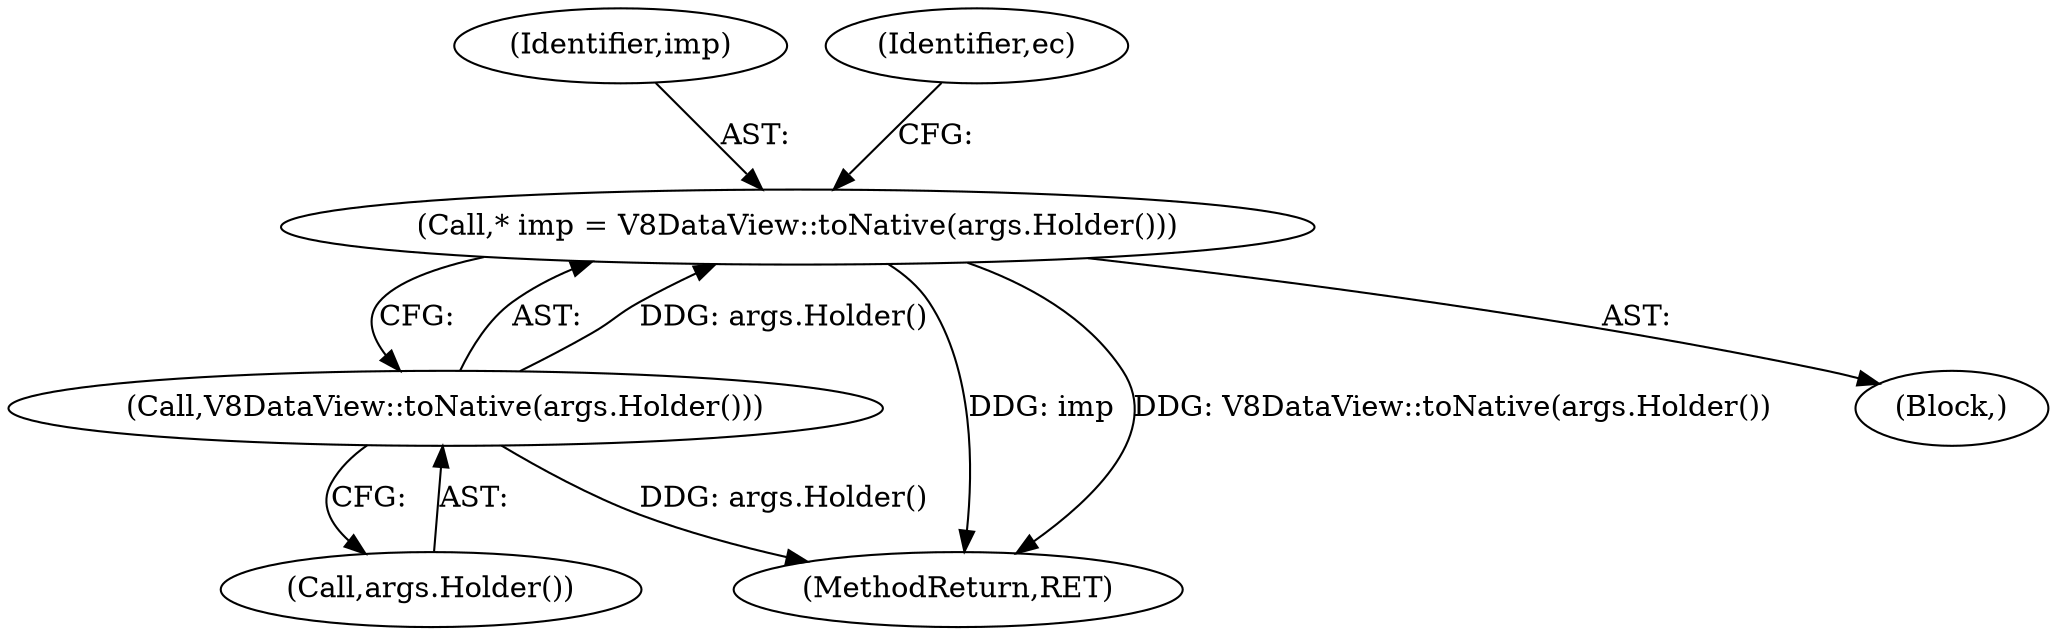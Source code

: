 digraph "0_Chrome_e9372a1bfd3588a80fcf49aa07321f0971dd6091_46@pointer" {
"1000113" [label="(Call,* imp = V8DataView::toNative(args.Holder()))"];
"1000115" [label="(Call,V8DataView::toNative(args.Holder()))"];
"1000116" [label="(Call,args.Holder())"];
"1000115" [label="(Call,V8DataView::toNative(args.Holder()))"];
"1000114" [label="(Identifier,imp)"];
"1000137" [label="(MethodReturn,RET)"];
"1000119" [label="(Identifier,ec)"];
"1000102" [label="(Block,)"];
"1000113" [label="(Call,* imp = V8DataView::toNative(args.Holder()))"];
"1000113" -> "1000102"  [label="AST: "];
"1000113" -> "1000115"  [label="CFG: "];
"1000114" -> "1000113"  [label="AST: "];
"1000115" -> "1000113"  [label="AST: "];
"1000119" -> "1000113"  [label="CFG: "];
"1000113" -> "1000137"  [label="DDG: imp"];
"1000113" -> "1000137"  [label="DDG: V8DataView::toNative(args.Holder())"];
"1000115" -> "1000113"  [label="DDG: args.Holder()"];
"1000115" -> "1000116"  [label="CFG: "];
"1000116" -> "1000115"  [label="AST: "];
"1000115" -> "1000137"  [label="DDG: args.Holder()"];
}
